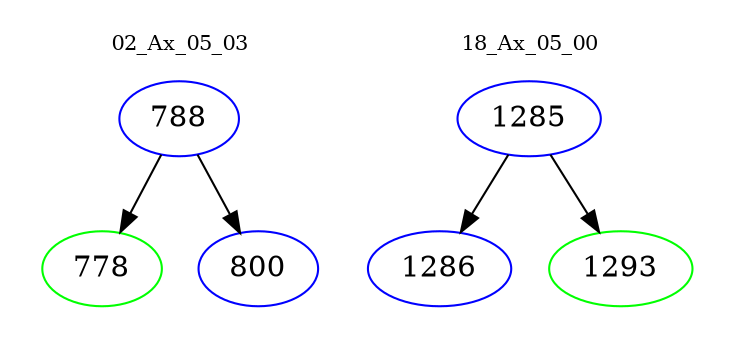 digraph{
subgraph cluster_0 {
color = white
label = "02_Ax_05_03";
fontsize=10;
T0_788 [label="788", color="blue"]
T0_788 -> T0_778 [color="black"]
T0_778 [label="778", color="green"]
T0_788 -> T0_800 [color="black"]
T0_800 [label="800", color="blue"]
}
subgraph cluster_1 {
color = white
label = "18_Ax_05_00";
fontsize=10;
T1_1285 [label="1285", color="blue"]
T1_1285 -> T1_1286 [color="black"]
T1_1286 [label="1286", color="blue"]
T1_1285 -> T1_1293 [color="black"]
T1_1293 [label="1293", color="green"]
}
}
